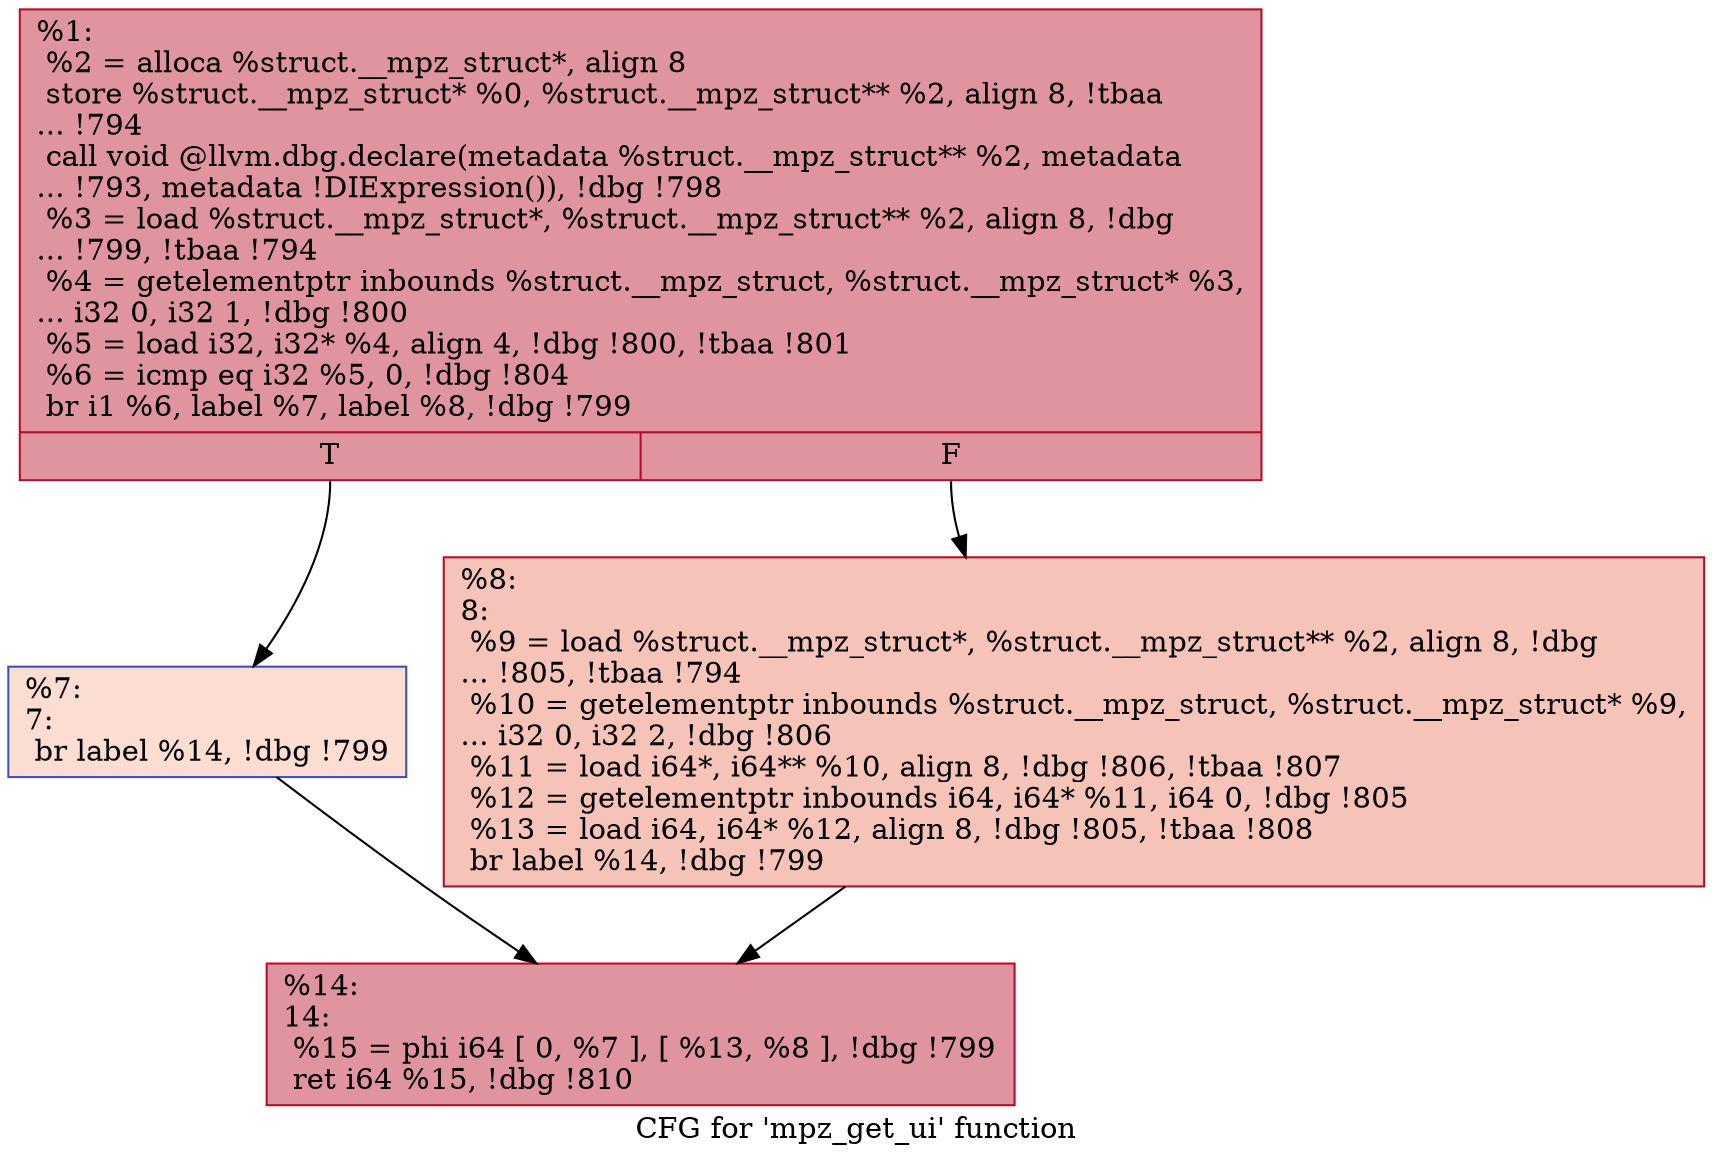 digraph "CFG for 'mpz_get_ui' function" {
	label="CFG for 'mpz_get_ui' function";

	Node0x2587b80 [shape=record,color="#b70d28ff", style=filled, fillcolor="#b70d2870",label="{%1:\l  %2 = alloca %struct.__mpz_struct*, align 8\l  store %struct.__mpz_struct* %0, %struct.__mpz_struct** %2, align 8, !tbaa\l... !794\l  call void @llvm.dbg.declare(metadata %struct.__mpz_struct** %2, metadata\l... !793, metadata !DIExpression()), !dbg !798\l  %3 = load %struct.__mpz_struct*, %struct.__mpz_struct** %2, align 8, !dbg\l... !799, !tbaa !794\l  %4 = getelementptr inbounds %struct.__mpz_struct, %struct.__mpz_struct* %3,\l... i32 0, i32 1, !dbg !800\l  %5 = load i32, i32* %4, align 4, !dbg !800, !tbaa !801\l  %6 = icmp eq i32 %5, 0, !dbg !804\l  br i1 %6, label %7, label %8, !dbg !799\l|{<s0>T|<s1>F}}"];
	Node0x2587b80:s0 -> Node0x2587bd0;
	Node0x2587b80:s1 -> Node0x2587c20;
	Node0x2587bd0 [shape=record,color="#3d50c3ff", style=filled, fillcolor="#f7b39670",label="{%7:\l7:                                                \l  br label %14, !dbg !799\l}"];
	Node0x2587bd0 -> Node0x2587c70;
	Node0x2587c20 [shape=record,color="#b70d28ff", style=filled, fillcolor="#e8765c70",label="{%8:\l8:                                                \l  %9 = load %struct.__mpz_struct*, %struct.__mpz_struct** %2, align 8, !dbg\l... !805, !tbaa !794\l  %10 = getelementptr inbounds %struct.__mpz_struct, %struct.__mpz_struct* %9,\l... i32 0, i32 2, !dbg !806\l  %11 = load i64*, i64** %10, align 8, !dbg !806, !tbaa !807\l  %12 = getelementptr inbounds i64, i64* %11, i64 0, !dbg !805\l  %13 = load i64, i64* %12, align 8, !dbg !805, !tbaa !808\l  br label %14, !dbg !799\l}"];
	Node0x2587c20 -> Node0x2587c70;
	Node0x2587c70 [shape=record,color="#b70d28ff", style=filled, fillcolor="#b70d2870",label="{%14:\l14:                                               \l  %15 = phi i64 [ 0, %7 ], [ %13, %8 ], !dbg !799\l  ret i64 %15, !dbg !810\l}"];
}
